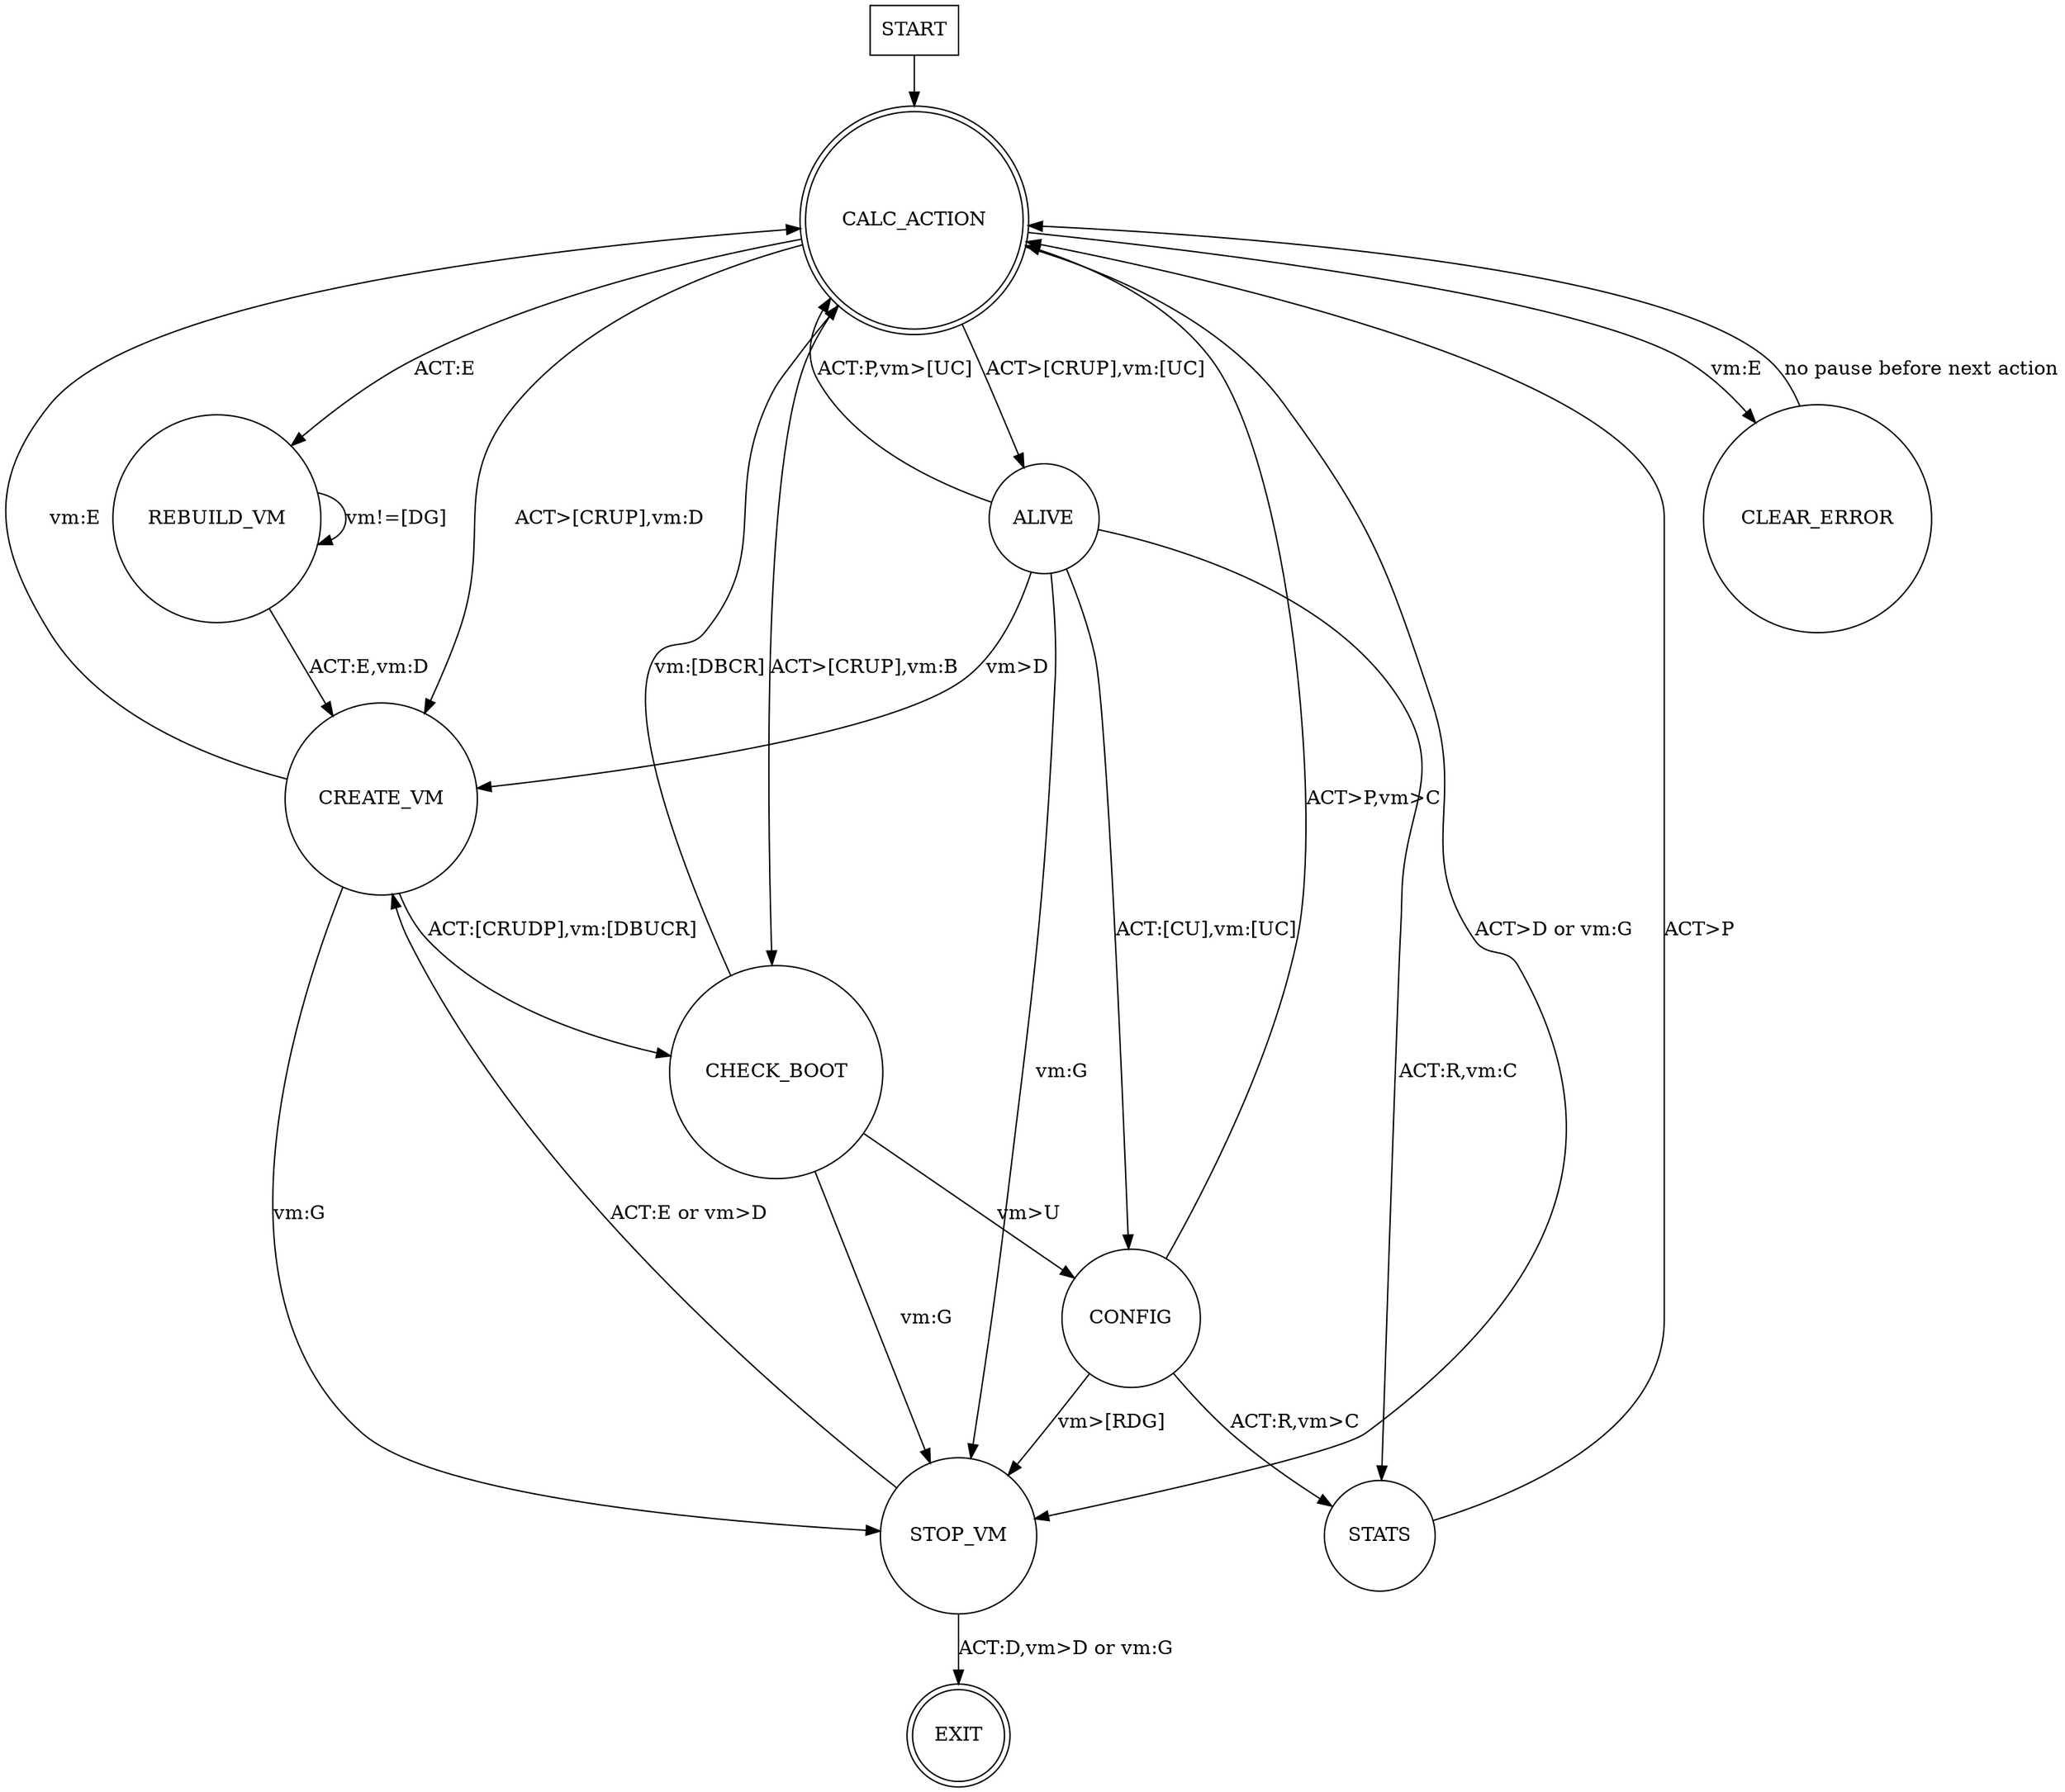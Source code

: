 digraph rug {
  // rankdir=LR;

  node [shape = rectangle];
  START;

  // These nodes enter and exit the state machine.

  node [shape = doublecircle];
  EXIT;
  CALC_ACTION;

  node [shape = circle];

  START -> CALC_ACTION;

  CALC_ACTION -> ALIVE [ label = "ACT>[CRUP],vm:[UC]" ];
  CALC_ACTION -> CREATE_VM [ label = "ACT>[CRUP],vm:D" ];
  CALC_ACTION -> CHECK_BOOT [ label = "ACT>[CRUP],vm:B" ];
  CALC_ACTION -> REBUILD_VM [ label = "ACT:E" ];
  CALC_ACTION -> STOP_VM [ label = "ACT>D or vm:G" ];
  CALC_ACTION -> CLEAR_ERROR [ label = "vm:E" ];

  ALIVE -> CREATE_VM [ label = "vm>D" ];
  ALIVE -> CONFIG [ label = "ACT:[CU],vm:[UC]" ];
  ALIVE -> STATS [ label = "ACT:R,vm:C" ];
  ALIVE -> CALC_ACTION [ label = "ACT:P,vm>[UC]" ];
  ALIVE -> STOP_VM [ label = "vm:G" ];

  CREATE_VM -> CHECK_BOOT [ label = "ACT:[CRUDP],vm:[DBUCR]" ];
  CREATE_VM -> STOP_VM [ label = "vm:G" ];
  CREATE_VM -> CALC_ACTION [ label = "vm:E" ];

  CHECK_BOOT -> CONFIG [ label = "vm>U" ];
  CHECK_BOOT -> CALC_ACTION [ label = "vm:[DBCR]" ];
  CHECK_BOOT -> STOP_VM [ label = "vm:G" ];

  CONFIG -> STATS [ label = "ACT:R,vm>C" ];
  CONFIG -> CALC_ACTION [ label = "ACT>P,vm>C" ];
  CONFIG -> STOP_VM [ label = "vm>[RDG]" ];

  STATS -> CALC_ACTION [ label = "ACT>P" ];

  CLEAR_ERROR -> CALC_ACTION [ label = "no pause before next action" ];

  REBUILD_VM -> REBUILD_VM [ label = "vm!=[DG]" ];
  REBUILD_VM -> CREATE_VM [ label = "ACT:E,vm:D" ];

  STOP_VM -> CREATE_VM [ label = "ACT:E or vm>D" ];
  STOP_VM -> EXIT [ label = "ACT:D,vm>D or vm:G" ];

}
